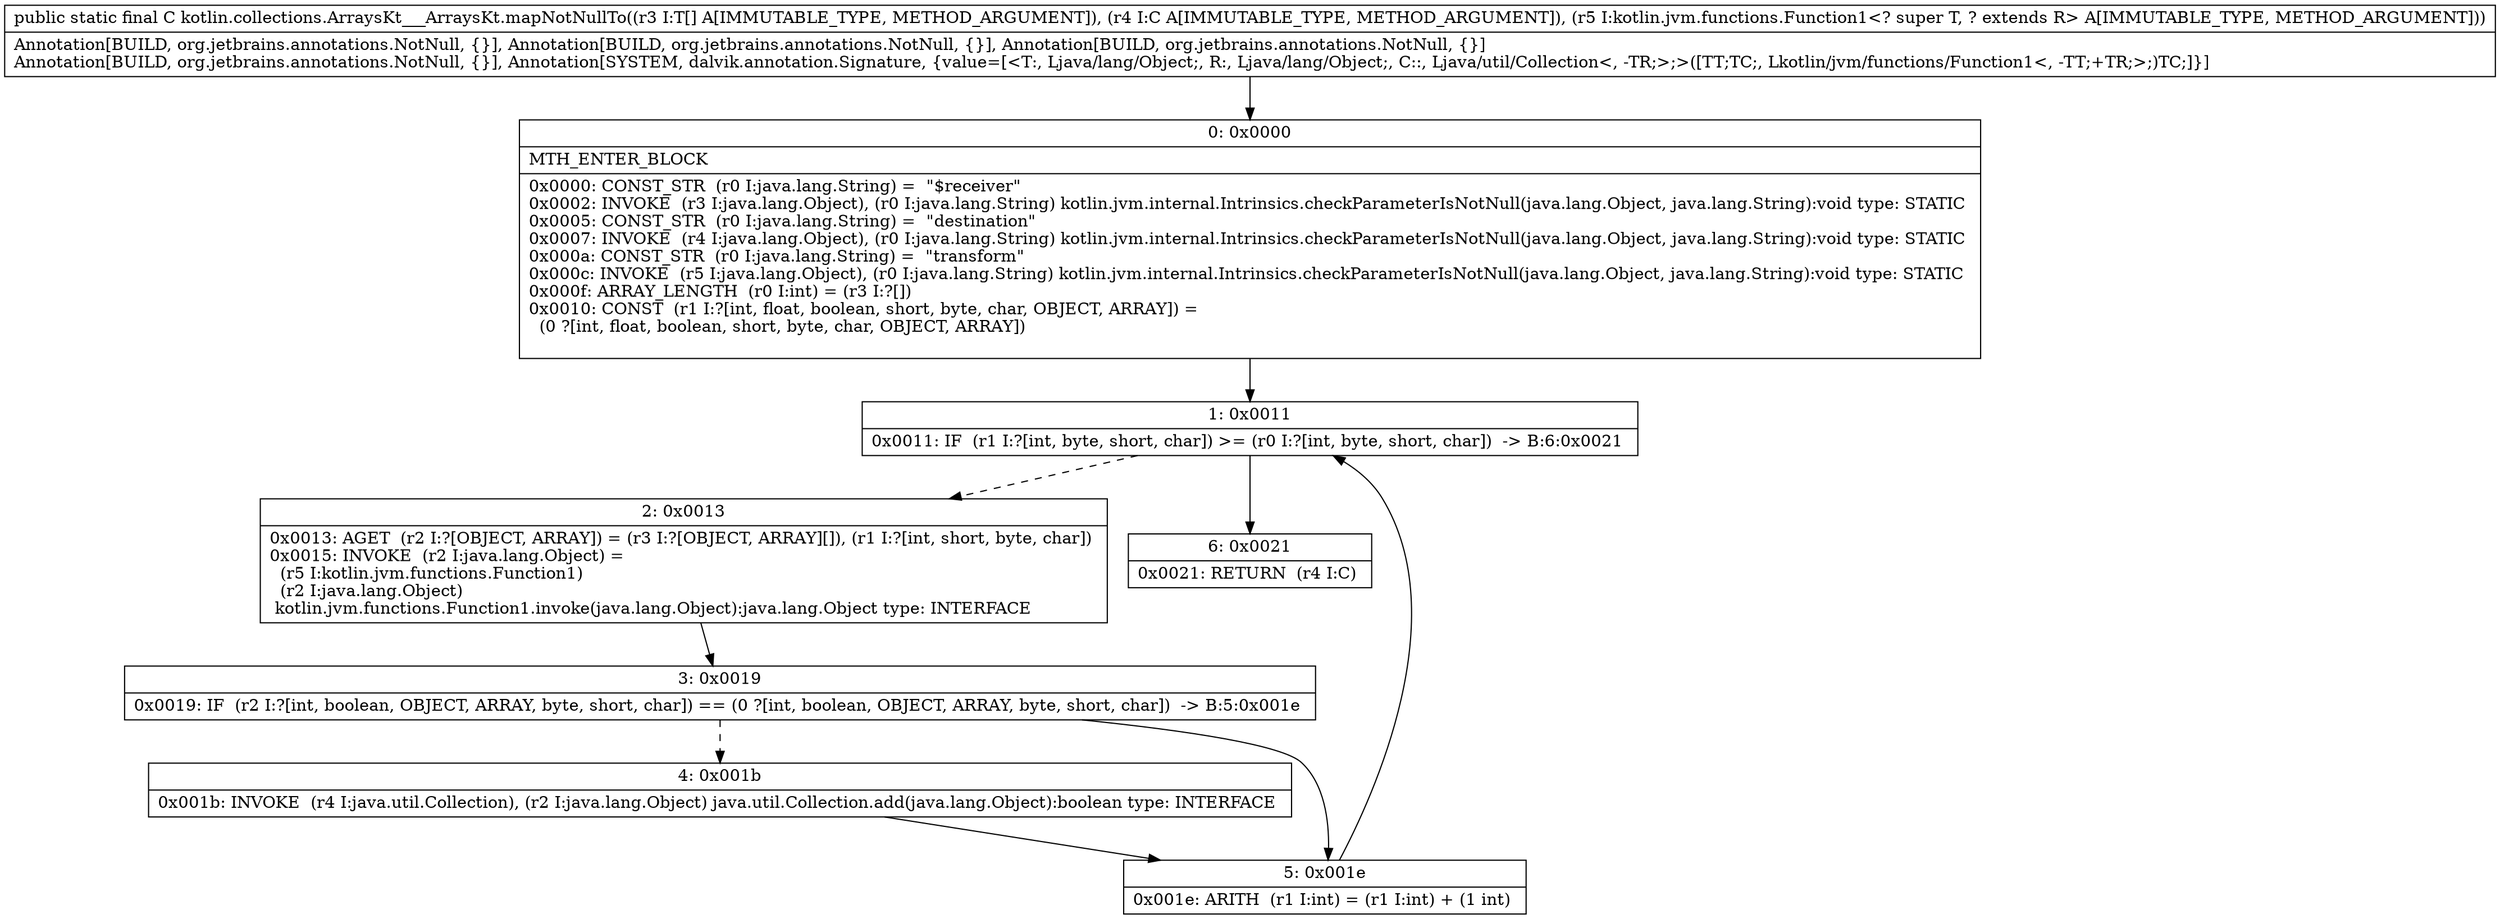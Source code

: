 digraph "CFG forkotlin.collections.ArraysKt___ArraysKt.mapNotNullTo([Ljava\/lang\/Object;Ljava\/util\/Collection;Lkotlin\/jvm\/functions\/Function1;)Ljava\/util\/Collection;" {
Node_0 [shape=record,label="{0\:\ 0x0000|MTH_ENTER_BLOCK\l|0x0000: CONST_STR  (r0 I:java.lang.String) =  \"$receiver\" \l0x0002: INVOKE  (r3 I:java.lang.Object), (r0 I:java.lang.String) kotlin.jvm.internal.Intrinsics.checkParameterIsNotNull(java.lang.Object, java.lang.String):void type: STATIC \l0x0005: CONST_STR  (r0 I:java.lang.String) =  \"destination\" \l0x0007: INVOKE  (r4 I:java.lang.Object), (r0 I:java.lang.String) kotlin.jvm.internal.Intrinsics.checkParameterIsNotNull(java.lang.Object, java.lang.String):void type: STATIC \l0x000a: CONST_STR  (r0 I:java.lang.String) =  \"transform\" \l0x000c: INVOKE  (r5 I:java.lang.Object), (r0 I:java.lang.String) kotlin.jvm.internal.Intrinsics.checkParameterIsNotNull(java.lang.Object, java.lang.String):void type: STATIC \l0x000f: ARRAY_LENGTH  (r0 I:int) = (r3 I:?[]) \l0x0010: CONST  (r1 I:?[int, float, boolean, short, byte, char, OBJECT, ARRAY]) = \l  (0 ?[int, float, boolean, short, byte, char, OBJECT, ARRAY])\l \l}"];
Node_1 [shape=record,label="{1\:\ 0x0011|0x0011: IF  (r1 I:?[int, byte, short, char]) \>= (r0 I:?[int, byte, short, char])  \-\> B:6:0x0021 \l}"];
Node_2 [shape=record,label="{2\:\ 0x0013|0x0013: AGET  (r2 I:?[OBJECT, ARRAY]) = (r3 I:?[OBJECT, ARRAY][]), (r1 I:?[int, short, byte, char]) \l0x0015: INVOKE  (r2 I:java.lang.Object) = \l  (r5 I:kotlin.jvm.functions.Function1)\l  (r2 I:java.lang.Object)\l kotlin.jvm.functions.Function1.invoke(java.lang.Object):java.lang.Object type: INTERFACE \l}"];
Node_3 [shape=record,label="{3\:\ 0x0019|0x0019: IF  (r2 I:?[int, boolean, OBJECT, ARRAY, byte, short, char]) == (0 ?[int, boolean, OBJECT, ARRAY, byte, short, char])  \-\> B:5:0x001e \l}"];
Node_4 [shape=record,label="{4\:\ 0x001b|0x001b: INVOKE  (r4 I:java.util.Collection), (r2 I:java.lang.Object) java.util.Collection.add(java.lang.Object):boolean type: INTERFACE \l}"];
Node_5 [shape=record,label="{5\:\ 0x001e|0x001e: ARITH  (r1 I:int) = (r1 I:int) + (1 int) \l}"];
Node_6 [shape=record,label="{6\:\ 0x0021|0x0021: RETURN  (r4 I:C) \l}"];
MethodNode[shape=record,label="{public static final C kotlin.collections.ArraysKt___ArraysKt.mapNotNullTo((r3 I:T[] A[IMMUTABLE_TYPE, METHOD_ARGUMENT]), (r4 I:C A[IMMUTABLE_TYPE, METHOD_ARGUMENT]), (r5 I:kotlin.jvm.functions.Function1\<? super T, ? extends R\> A[IMMUTABLE_TYPE, METHOD_ARGUMENT]))  | Annotation[BUILD, org.jetbrains.annotations.NotNull, \{\}], Annotation[BUILD, org.jetbrains.annotations.NotNull, \{\}], Annotation[BUILD, org.jetbrains.annotations.NotNull, \{\}]\lAnnotation[BUILD, org.jetbrains.annotations.NotNull, \{\}], Annotation[SYSTEM, dalvik.annotation.Signature, \{value=[\<T:, Ljava\/lang\/Object;, R:, Ljava\/lang\/Object;, C::, Ljava\/util\/Collection\<, \-TR;\>;\>([TT;TC;, Lkotlin\/jvm\/functions\/Function1\<, \-TT;+TR;\>;)TC;]\}]\l}"];
MethodNode -> Node_0;
Node_0 -> Node_1;
Node_1 -> Node_2[style=dashed];
Node_1 -> Node_6;
Node_2 -> Node_3;
Node_3 -> Node_4[style=dashed];
Node_3 -> Node_5;
Node_4 -> Node_5;
Node_5 -> Node_1;
}

